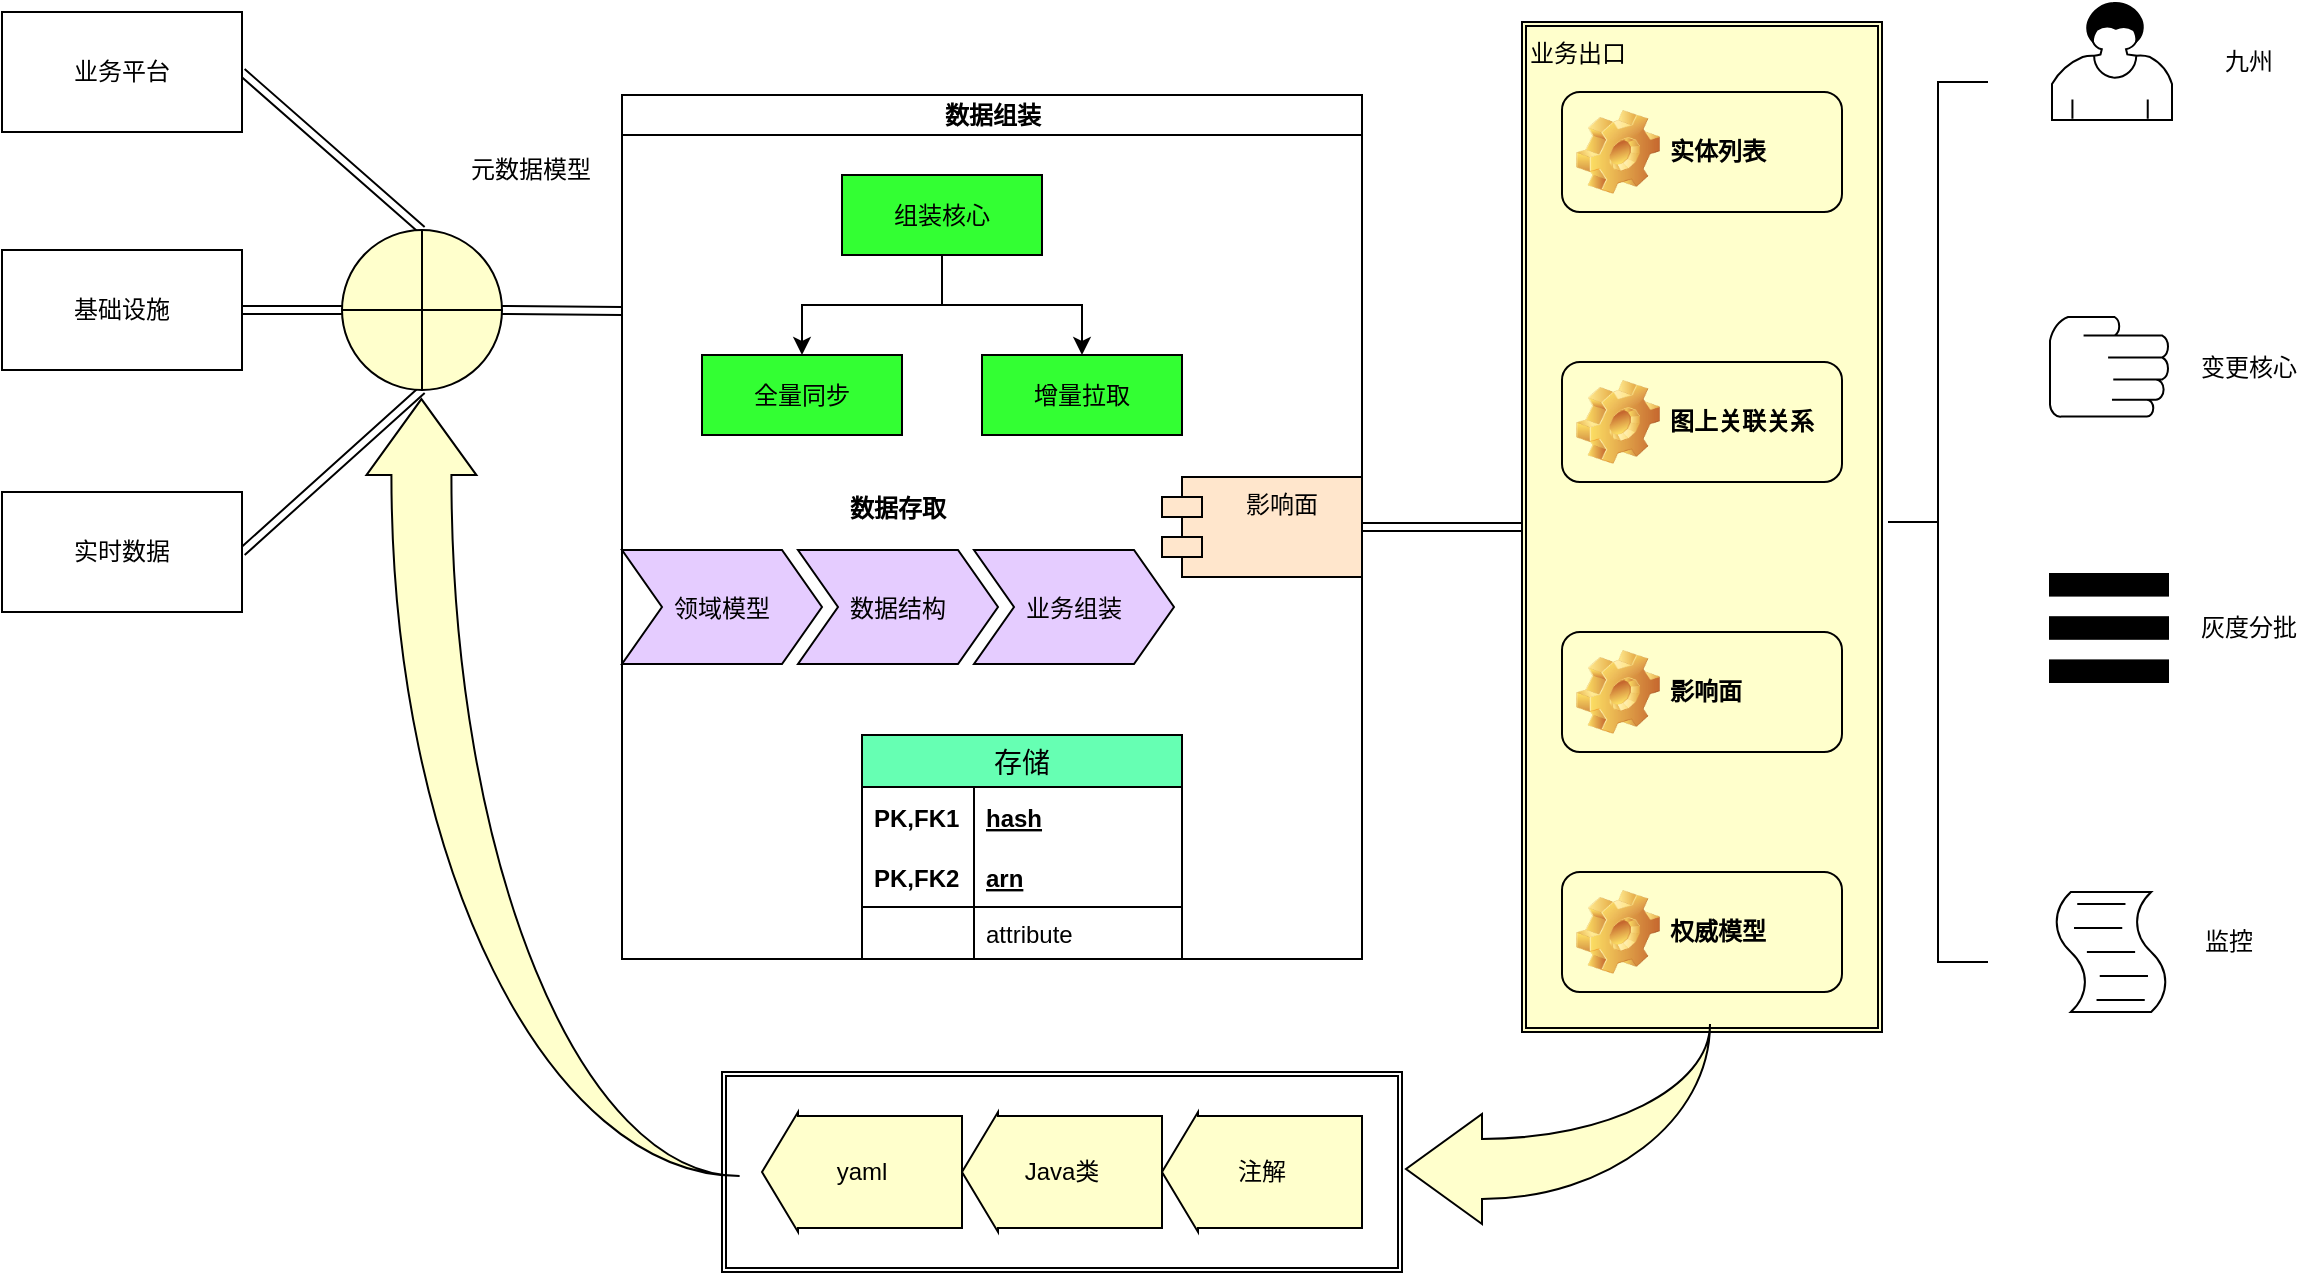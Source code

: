 <mxfile version="12.8.1" type="github">
  <diagram id="geGyV9CUGruVcSVJQ4Tn" name="Page-1">
    <mxGraphModel dx="1208" dy="740" grid="1" gridSize="10" guides="1" tooltips="1" connect="1" arrows="1" fold="1" page="1" pageScale="1" pageWidth="827" pageHeight="1169" math="0" shadow="0">
      <root>
        <mxCell id="0" />
        <mxCell id="1" parent="0" />
        <mxCell id="uUqzo-tKIlISHVn7fkZO-37" value="" style="shape=ext;double=1;rounded=0;whiteSpace=wrap;html=1;" parent="1" vertex="1">
          <mxGeometry x="550" y="780" width="340" height="100" as="geometry" />
        </mxCell>
        <mxCell id="uUqzo-tKIlISHVn7fkZO-26" value="业务出口&lt;br&gt;&lt;br&gt;&lt;br&gt;&lt;br&gt;&lt;br&gt;&lt;br&gt;&lt;br&gt;&lt;br&gt;&lt;br&gt;&lt;br&gt;&lt;br&gt;&lt;br&gt;&lt;br&gt;&lt;br&gt;&lt;br&gt;&lt;br&gt;&lt;br&gt;&lt;br&gt;&lt;br&gt;&lt;br&gt;&lt;br&gt;&lt;br&gt;&lt;br&gt;&lt;br&gt;&lt;br&gt;&lt;br&gt;&lt;br&gt;&lt;br&gt;&lt;br&gt;&lt;br&gt;&lt;br&gt;&lt;br&gt;&lt;br&gt;&lt;br&gt;" style="shape=ext;double=1;rounded=0;whiteSpace=wrap;html=1;align=left;fillColor=#FFFFCC;" parent="1" vertex="1">
          <mxGeometry x="950" y="255" width="180" height="505" as="geometry" />
        </mxCell>
        <mxCell id="uUqzo-tKIlISHVn7fkZO-33" style="edgeStyle=none;shape=link;rounded=0;orthogonalLoop=1;jettySize=auto;html=1;exitX=1;exitY=0.5;exitDx=0;exitDy=0;entryX=0.5;entryY=0;entryDx=0;entryDy=0;" parent="1" source="LcKjTb1axMx3lXvR7wpQ-1" target="LcKjTb1axMx3lXvR7wpQ-4" edge="1">
          <mxGeometry relative="1" as="geometry" />
        </mxCell>
        <mxCell id="LcKjTb1axMx3lXvR7wpQ-1" value="业务平台" style="rounded=0;whiteSpace=wrap;html=1;" parent="1" vertex="1">
          <mxGeometry x="190" y="250" width="120" height="60" as="geometry" />
        </mxCell>
        <mxCell id="uUqzo-tKIlISHVn7fkZO-17" style="edgeStyle=none;shape=link;rounded=0;orthogonalLoop=1;jettySize=auto;html=1;exitX=1;exitY=0.5;exitDx=0;exitDy=0;entryX=0;entryY=0.5;entryDx=0;entryDy=0;" parent="1" source="LcKjTb1axMx3lXvR7wpQ-2" target="LcKjTb1axMx3lXvR7wpQ-4" edge="1">
          <mxGeometry relative="1" as="geometry" />
        </mxCell>
        <mxCell id="LcKjTb1axMx3lXvR7wpQ-2" value="基础设施" style="rounded=0;whiteSpace=wrap;html=1;" parent="1" vertex="1">
          <mxGeometry x="190" y="369" width="120" height="60" as="geometry" />
        </mxCell>
        <mxCell id="uUqzo-tKIlISHVn7fkZO-18" style="edgeStyle=none;shape=link;rounded=0;orthogonalLoop=1;jettySize=auto;html=1;exitX=1;exitY=0.5;exitDx=0;exitDy=0;entryX=0.5;entryY=1;entryDx=0;entryDy=0;" parent="1" source="LcKjTb1axMx3lXvR7wpQ-3" target="LcKjTb1axMx3lXvR7wpQ-4" edge="1">
          <mxGeometry relative="1" as="geometry" />
        </mxCell>
        <mxCell id="LcKjTb1axMx3lXvR7wpQ-3" value="实时数据" style="rounded=0;whiteSpace=wrap;html=1;" parent="1" vertex="1">
          <mxGeometry x="190" y="490" width="120" height="60" as="geometry" />
        </mxCell>
        <mxCell id="uUqzo-tKIlISHVn7fkZO-32" style="edgeStyle=none;shape=link;rounded=0;orthogonalLoop=1;jettySize=auto;html=1;exitX=1;exitY=0.5;exitDx=0;exitDy=0;entryX=0;entryY=0.25;entryDx=0;entryDy=0;" parent="1" source="LcKjTb1axMx3lXvR7wpQ-4" target="9gSYmwtCO_HpfqXC6Y7g-23" edge="1">
          <mxGeometry relative="1" as="geometry">
            <mxPoint x="517" y="370" as="targetPoint" />
          </mxGeometry>
        </mxCell>
        <mxCell id="LcKjTb1axMx3lXvR7wpQ-4" value="" style="shape=orEllipse;perimeter=ellipsePerimeter;whiteSpace=wrap;html=1;backgroundOutline=1;fillColor=#FFFFCC;" parent="1" vertex="1">
          <mxGeometry x="360" y="359" width="80" height="80" as="geometry" />
        </mxCell>
        <mxCell id="uUqzo-tKIlISHVn7fkZO-22" style="edgeStyle=none;shape=link;rounded=0;orthogonalLoop=1;jettySize=auto;html=1;exitX=1;exitY=0.5;exitDx=0;exitDy=0;entryX=0;entryY=0.5;entryDx=0;entryDy=0;" parent="1" source="9gSYmwtCO_HpfqXC6Y7g-23" target="uUqzo-tKIlISHVn7fkZO-26" edge="1">
          <mxGeometry relative="1" as="geometry">
            <mxPoint x="920" y="507.5" as="sourcePoint" />
          </mxGeometry>
        </mxCell>
        <mxCell id="LcKjTb1axMx3lXvR7wpQ-10" value="图上关联关系" style="label;whiteSpace=wrap;html=1;image=img/clipart/Gear_128x128.png;fillColor=#FFFFCC;" parent="1" vertex="1">
          <mxGeometry x="970" y="425" width="140" height="60" as="geometry" />
        </mxCell>
        <mxCell id="LcKjTb1axMx3lXvR7wpQ-11" value="影响面" style="label;whiteSpace=wrap;html=1;image=img/clipart/Gear_128x128.png;fillColor=#FFFFCC;" parent="1" vertex="1">
          <mxGeometry x="970" y="560" width="140" height="60" as="geometry" />
        </mxCell>
        <mxCell id="LcKjTb1axMx3lXvR7wpQ-13" value="实体列表" style="label;whiteSpace=wrap;html=1;image=img/clipart/Gear_128x128.png;fillColor=#FFFFCC;" parent="1" vertex="1">
          <mxGeometry x="970" y="290" width="140" height="60" as="geometry" />
        </mxCell>
        <mxCell id="uUqzo-tKIlISHVn7fkZO-1" value="yaml" style="shape=singleArrow;direction=west;whiteSpace=wrap;html=1;arrowWidth=0.933;arrowSize=0.18;fillColor=#FFFFCC;" parent="1" vertex="1">
          <mxGeometry x="570" y="800" width="100" height="60" as="geometry" />
        </mxCell>
        <mxCell id="uUqzo-tKIlISHVn7fkZO-2" value="Java类" style="shape=singleArrow;direction=west;whiteSpace=wrap;html=1;arrowWidth=0.933;arrowSize=0.18;fillColor=#FFFFCC;" parent="1" vertex="1">
          <mxGeometry x="670" y="800" width="100" height="60" as="geometry" />
        </mxCell>
        <mxCell id="uUqzo-tKIlISHVn7fkZO-3" value="注解" style="shape=singleArrow;direction=west;whiteSpace=wrap;html=1;arrowWidth=0.933;arrowSize=0.18;fillColor=#FFFFCC;" parent="1" vertex="1">
          <mxGeometry x="770" y="800" width="100" height="60" as="geometry" />
        </mxCell>
        <mxCell id="uUqzo-tKIlISHVn7fkZO-5" value="" style="shape=mxgraph.bpmn.user_task;html=1;outlineConnect=0;" parent="1" vertex="1">
          <mxGeometry x="1215" y="245" width="60" height="59" as="geometry" />
        </mxCell>
        <mxCell id="uUqzo-tKIlISHVn7fkZO-7" value="" style="shape=mxgraph.bpmn.manual_task;html=1;outlineConnect=0;" parent="1" vertex="1">
          <mxGeometry x="1214" y="402.5" width="59" height="50" as="geometry" />
        </mxCell>
        <mxCell id="uUqzo-tKIlISHVn7fkZO-8" value="" style="shape=parallelMarker;direction=south;html=1;outlineConnect=0;" parent="1" vertex="1">
          <mxGeometry x="1214" y="531" width="59" height="54" as="geometry" />
        </mxCell>
        <mxCell id="uUqzo-tKIlISHVn7fkZO-9" value="" style="shape=mxgraph.bpmn.script_task;html=1;outlineConnect=0;" parent="1" vertex="1">
          <mxGeometry x="1215" y="690" width="59" height="60" as="geometry" />
        </mxCell>
        <mxCell id="uUqzo-tKIlISHVn7fkZO-10" value="九州" style="text;html=1;align=center;verticalAlign=middle;resizable=0;points=[];autosize=1;" parent="1" vertex="1">
          <mxGeometry x="1293" y="265" width="40" height="20" as="geometry" />
        </mxCell>
        <mxCell id="uUqzo-tKIlISHVn7fkZO-11" value="变更核心" style="text;html=1;align=center;verticalAlign=middle;resizable=0;points=[];autosize=1;" parent="1" vertex="1">
          <mxGeometry x="1283" y="417.5" width="60" height="20" as="geometry" />
        </mxCell>
        <mxCell id="uUqzo-tKIlISHVn7fkZO-12" value="灰度分批" style="text;html=1;align=center;verticalAlign=middle;resizable=0;points=[];autosize=1;" parent="1" vertex="1">
          <mxGeometry x="1283" y="548" width="60" height="20" as="geometry" />
        </mxCell>
        <mxCell id="uUqzo-tKIlISHVn7fkZO-13" value="监控" style="text;html=1;align=center;verticalAlign=middle;resizable=0;points=[];autosize=1;" parent="1" vertex="1">
          <mxGeometry x="1283" y="705" width="40" height="20" as="geometry" />
        </mxCell>
        <mxCell id="uUqzo-tKIlISHVn7fkZO-30" value="权威模型" style="label;whiteSpace=wrap;html=1;image=img/clipart/Gear_128x128.png;fillColor=#FFFFCC;" parent="1" vertex="1">
          <mxGeometry x="970" y="680" width="140" height="60" as="geometry" />
        </mxCell>
        <mxCell id="uUqzo-tKIlISHVn7fkZO-35" value="" style="html=1;shape=mxgraph.flowchart.annotation_2;align=left;labelPosition=right;" parent="1" vertex="1">
          <mxGeometry x="1133" y="285" width="50" height="440" as="geometry" />
        </mxCell>
        <mxCell id="9gSYmwtCO_HpfqXC6Y7g-23" value="数据组装" style="swimlane;html=1;startSize=20;horizontal=1;childLayout=treeLayout;horizontalTree=0;resizable=0;containerType=tree;" parent="1" vertex="1">
          <mxGeometry x="500" y="291.5" width="370" height="432" as="geometry" />
        </mxCell>
        <mxCell id="9gSYmwtCO_HpfqXC6Y7g-24" value="组装核心" style="whiteSpace=wrap;html=1;fillColor=#33FF33;" parent="9gSYmwtCO_HpfqXC6Y7g-23" vertex="1">
          <mxGeometry x="110" y="40" width="100" height="40" as="geometry" />
        </mxCell>
        <mxCell id="9gSYmwtCO_HpfqXC6Y7g-25" value="全量同步" style="whiteSpace=wrap;html=1;fillColor=#33FF33;" parent="9gSYmwtCO_HpfqXC6Y7g-23" vertex="1">
          <mxGeometry x="40" y="130" width="100" height="40" as="geometry" />
        </mxCell>
        <mxCell id="9gSYmwtCO_HpfqXC6Y7g-26" value="" style="edgeStyle=elbowEdgeStyle;elbow=vertical;html=1;rounded=0;fillColor=#33FF33;" parent="9gSYmwtCO_HpfqXC6Y7g-23" source="9gSYmwtCO_HpfqXC6Y7g-24" target="9gSYmwtCO_HpfqXC6Y7g-25" edge="1">
          <mxGeometry relative="1" as="geometry" />
        </mxCell>
        <mxCell id="9gSYmwtCO_HpfqXC6Y7g-27" value="增量拉取" style="whiteSpace=wrap;html=1;fillColor=#33FF33;" parent="9gSYmwtCO_HpfqXC6Y7g-23" vertex="1">
          <mxGeometry x="180" y="130" width="100" height="40" as="geometry" />
        </mxCell>
        <mxCell id="9gSYmwtCO_HpfqXC6Y7g-28" value="" style="edgeStyle=elbowEdgeStyle;elbow=vertical;html=1;rounded=0;fillColor=#33FF33;" parent="9gSYmwtCO_HpfqXC6Y7g-23" source="9gSYmwtCO_HpfqXC6Y7g-24" target="9gSYmwtCO_HpfqXC6Y7g-27" edge="1">
          <mxGeometry relative="1" as="geometry" />
        </mxCell>
        <mxCell id="9gSYmwtCO_HpfqXC6Y7g-35" value="数据存取" style="swimlane;childLayout=stackLayout;horizontal=1;fillColor=none;horizontalStack=1;resizeParent=1;resizeParentMax=0;resizeLast=0;collapsible=0;strokeColor=none;stackBorder=10;stackSpacing=-12;resizable=1;align=center;points=[];fontColor=#000000;" parent="9gSYmwtCO_HpfqXC6Y7g-23" vertex="1">
          <mxGeometry x="-10" y="194.5" width="296" height="100" as="geometry" />
        </mxCell>
        <mxCell id="9gSYmwtCO_HpfqXC6Y7g-36" value="领域模型" style="shape=step;perimeter=stepPerimeter;fixedSize=1;points=[];fillColor=#E5CCFF;" parent="9gSYmwtCO_HpfqXC6Y7g-35" vertex="1">
          <mxGeometry x="10" y="33" width="100" height="57" as="geometry" />
        </mxCell>
        <mxCell id="9gSYmwtCO_HpfqXC6Y7g-37" value="数据结构" style="shape=step;perimeter=stepPerimeter;fixedSize=1;points=[];fillColor=#E5CCFF;" parent="9gSYmwtCO_HpfqXC6Y7g-35" vertex="1">
          <mxGeometry x="98" y="33" width="100" height="57" as="geometry" />
        </mxCell>
        <mxCell id="9gSYmwtCO_HpfqXC6Y7g-38" value="业务组装" style="shape=step;perimeter=stepPerimeter;fixedSize=1;points=[];fillColor=#E5CCFF;" parent="9gSYmwtCO_HpfqXC6Y7g-35" vertex="1">
          <mxGeometry x="186" y="33" width="100" height="57" as="geometry" />
        </mxCell>
        <mxCell id="9gSYmwtCO_HpfqXC6Y7g-15" value="存储" style="swimlane;fontStyle=0;childLayout=stackLayout;horizontal=1;startSize=26;fillColor=#66FFB3;horizontalStack=0;resizeParent=1;resizeParentMax=0;resizeLast=0;collapsible=1;marginBottom=0;swimlaneFillColor=#ffffff;align=center;fontSize=14;" parent="9gSYmwtCO_HpfqXC6Y7g-23" vertex="1">
          <mxGeometry x="120" y="320" width="160" height="112" as="geometry" />
        </mxCell>
        <mxCell id="9gSYmwtCO_HpfqXC6Y7g-16" value="hash" style="shape=partialRectangle;top=0;left=0;right=0;bottom=0;align=left;verticalAlign=middle;fillColor=none;spacingLeft=60;spacingRight=4;overflow=hidden;rotatable=0;points=[[0,0.5],[1,0.5]];portConstraint=eastwest;dropTarget=0;fontStyle=5;fontSize=12;" parent="9gSYmwtCO_HpfqXC6Y7g-15" vertex="1">
          <mxGeometry y="26" width="160" height="30" as="geometry" />
        </mxCell>
        <mxCell id="9gSYmwtCO_HpfqXC6Y7g-17" value="PK,FK1" style="shape=partialRectangle;fontStyle=1;top=0;left=0;bottom=0;fillColor=none;align=left;verticalAlign=middle;spacingLeft=4;spacingRight=4;overflow=hidden;rotatable=0;points=[];portConstraint=eastwest;part=1;fontSize=12;" parent="9gSYmwtCO_HpfqXC6Y7g-16" vertex="1" connectable="0">
          <mxGeometry width="56" height="30" as="geometry" />
        </mxCell>
        <mxCell id="9gSYmwtCO_HpfqXC6Y7g-18" value="arn" style="shape=partialRectangle;top=0;left=0;right=0;bottom=1;align=left;verticalAlign=middle;fillColor=none;spacingLeft=60;spacingRight=4;overflow=hidden;rotatable=0;points=[[0,0.5],[1,0.5]];portConstraint=eastwest;dropTarget=0;fontStyle=5;fontSize=12;" parent="9gSYmwtCO_HpfqXC6Y7g-15" vertex="1">
          <mxGeometry y="56" width="160" height="30" as="geometry" />
        </mxCell>
        <mxCell id="9gSYmwtCO_HpfqXC6Y7g-19" value="PK,FK2" style="shape=partialRectangle;fontStyle=1;top=0;left=0;bottom=0;fillColor=none;align=left;verticalAlign=middle;spacingLeft=4;spacingRight=4;overflow=hidden;rotatable=0;points=[];portConstraint=eastwest;part=1;fontSize=12;" parent="9gSYmwtCO_HpfqXC6Y7g-18" vertex="1" connectable="0">
          <mxGeometry width="56" height="30" as="geometry" />
        </mxCell>
        <mxCell id="9gSYmwtCO_HpfqXC6Y7g-20" value="attribute" style="shape=partialRectangle;top=0;left=0;right=0;bottom=0;align=left;verticalAlign=top;fillColor=none;spacingLeft=60;spacingRight=4;overflow=hidden;rotatable=0;points=[[0,0.5],[1,0.5]];portConstraint=eastwest;dropTarget=0;fontSize=12;" parent="9gSYmwtCO_HpfqXC6Y7g-15" vertex="1">
          <mxGeometry y="86" width="160" height="26" as="geometry" />
        </mxCell>
        <mxCell id="9gSYmwtCO_HpfqXC6Y7g-21" value="" style="shape=partialRectangle;top=0;left=0;bottom=0;fillColor=none;align=left;verticalAlign=top;spacingLeft=4;spacingRight=4;overflow=hidden;rotatable=0;points=[];portConstraint=eastwest;part=1;fontSize=12;" parent="9gSYmwtCO_HpfqXC6Y7g-20" vertex="1" connectable="0">
          <mxGeometry width="56" height="26" as="geometry" />
        </mxCell>
        <mxCell id="9gSYmwtCO_HpfqXC6Y7g-22" value="影响面" style="shape=module;align=left;spacingLeft=20;align=center;verticalAlign=top;fillColor=#FFE6CC;" parent="9gSYmwtCO_HpfqXC6Y7g-23" vertex="1">
          <mxGeometry x="270" y="191" width="100" height="50" as="geometry" />
        </mxCell>
        <mxCell id="9gSYmwtCO_HpfqXC6Y7g-29" value="元数据模型" style="text;html=1;align=center;verticalAlign=middle;resizable=0;points=[];autosize=1;" parent="1" vertex="1">
          <mxGeometry x="414" y="319" width="80" height="20" as="geometry" />
        </mxCell>
        <mxCell id="9gSYmwtCO_HpfqXC6Y7g-39" value="" style="html=1;shadow=0;dashed=0;align=center;verticalAlign=middle;shape=mxgraph.arrows2.jumpInArrow;dy=15;dx=38;arrowHead=55;rotation=-90;fillColor=#FFFFCC;" parent="1" vertex="1">
          <mxGeometry x="271.29" y="544.46" width="388.44" height="186.6" as="geometry" />
        </mxCell>
        <mxCell id="9gSYmwtCO_HpfqXC6Y7g-40" value="" style="html=1;shadow=0;dashed=0;align=center;verticalAlign=middle;shape=mxgraph.arrows2.jumpInArrow;dy=15;dx=38;arrowHead=55;rotation=-180;fillColor=#FFFFCC;" parent="1" vertex="1">
          <mxGeometry x="892" y="756" width="152" height="100" as="geometry" />
        </mxCell>
      </root>
    </mxGraphModel>
  </diagram>
</mxfile>
